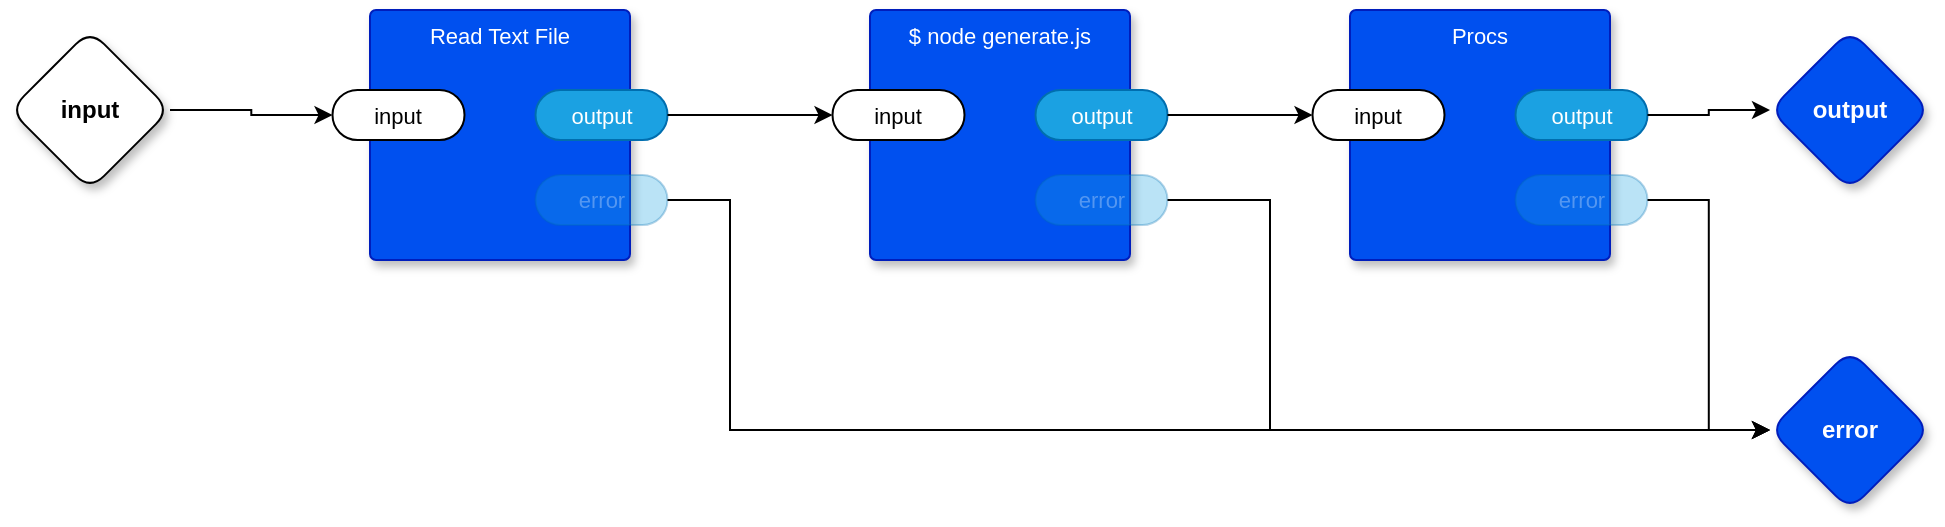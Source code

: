 <mxfile version="22.1.18" type="device" pages="3">
  <diagram name="main" id="m0zTKrYATkNEm8Ja8VeW">
    <mxGraphModel dx="1175" dy="670" grid="1" gridSize="10" guides="1" tooltips="1" connect="1" arrows="1" fold="1" page="1" pageScale="1" pageWidth="850" pageHeight="1100" math="0" shadow="0">
      <root>
        <mxCell id="0" />
        <mxCell id="1" parent="0" />
        <mxCell id="5h2CW9FKoI-fmD1mVUUu-1" value="input" style="rhombus;whiteSpace=wrap;html=1;rounded=1;fontStyle=1;glass=0;sketch=0;fontSize=12;points=[[0,0.5,0,0,0],[0.5,0,0,0,0],[0.5,1,0,0,0],[1,0.5,0,0,0]];shadow=1;fontFamily=Helvetica;fontColor=default;" vertex="1" parent="1">
          <mxGeometry x="40" y="120" width="80" height="80" as="geometry" />
        </mxCell>
        <mxCell id="5h2CW9FKoI-fmD1mVUUu-2" value="output" style="rhombus;whiteSpace=wrap;html=1;rounded=1;fillColor=#0050ef;fontColor=#ffffff;strokeColor=#001DBC;fontStyle=1;glass=0;sketch=0;fontSize=12;points=[[0,0.5,0,0,0],[0.5,0,0,0,0],[0.5,1,0,0,0],[1,0.5,0,0,0]];shadow=1;fontFamily=Helvetica;" vertex="1" parent="1">
          <mxGeometry x="920" y="120" width="80" height="80" as="geometry" />
        </mxCell>
        <mxCell id="5h2CW9FKoI-fmD1mVUUu-3" value="error" style="rhombus;whiteSpace=wrap;html=1;rounded=1;fillColor=#0050ef;fontColor=#ffffff;strokeColor=#001DBC;fontStyle=1;glass=0;sketch=0;fontSize=12;points=[[0,0.5,0,0,0],[0.5,0,0,0,0],[0.5,1,0,0,0],[1,0.5,0,0,0]];shadow=1;fontFamily=Helvetica;" vertex="1" parent="1">
          <mxGeometry x="920" y="280" width="80" height="80" as="geometry" />
        </mxCell>
        <mxCell id="5h2CW9FKoI-fmD1mVUUu-11" value="Read Text File" style="rounded=1;whiteSpace=wrap;html=1;sketch=0;container=1;recursiveResize=0;verticalAlign=top;arcSize=6;fontStyle=0;autosize=0;points=[];absoluteArcSize=1;shadow=1;strokeColor=#001DBC;fillColor=#0050ef;fontColor=#ffffff;fontFamily=Helvetica;fontSize=11;" vertex="1" parent="1">
          <mxGeometry x="220" y="110" width="130" height="125" as="geometry">
            <mxRectangle x="-98" y="-1230" width="99" height="26" as="alternateBounds" />
          </mxGeometry>
        </mxCell>
        <mxCell id="5h2CW9FKoI-fmD1mVUUu-12" value="input" style="rounded=1;whiteSpace=wrap;html=1;sketch=0;points=[[0,0.5,0,0,0],[1,0.5,0,0,0]];arcSize=50;fontFamily=Helvetica;fontSize=11;fontColor=default;" vertex="1" parent="5h2CW9FKoI-fmD1mVUUu-11">
          <mxGeometry x="-18.75" y="40" width="66" height="25" as="geometry" />
        </mxCell>
        <mxCell id="5h2CW9FKoI-fmD1mVUUu-13" value="output" style="rounded=1;whiteSpace=wrap;html=1;sketch=0;points=[[0,0.5,0,0,0],[1,0.5,0,0,0]];fillColor=#1ba1e2;fontColor=#ffffff;strokeColor=#006EAF;arcSize=50;fontFamily=Helvetica;fontSize=11;" vertex="1" parent="5h2CW9FKoI-fmD1mVUUu-11">
          <mxGeometry x="82.75" y="40" width="66" height="25" as="geometry" />
        </mxCell>
        <mxCell id="5h2CW9FKoI-fmD1mVUUu-14" value="error" style="rounded=1;whiteSpace=wrap;sketch=0;points=[[0,0.5,0,0,0],[1,0.5,0,0,0]];fillColor=#1ba1e2;fontColor=#ffffff;strokeColor=#006EAF;arcSize=50;fontFamily=Helvetica;fontSize=11;opacity=30;textOpacity=30;" vertex="1" parent="5h2CW9FKoI-fmD1mVUUu-11">
          <mxGeometry x="82.75" y="82.5" width="66" height="25" as="geometry" />
        </mxCell>
        <mxCell id="5h2CW9FKoI-fmD1mVUUu-15" style="edgeStyle=orthogonalEdgeStyle;rounded=0;orthogonalLoop=1;jettySize=auto;html=1;exitX=1;exitY=0.5;exitDx=0;exitDy=0;exitPerimeter=0;entryX=0;entryY=0.5;entryDx=0;entryDy=0;entryPerimeter=0;" edge="1" parent="1" source="5h2CW9FKoI-fmD1mVUUu-1" target="5h2CW9FKoI-fmD1mVUUu-12">
          <mxGeometry relative="1" as="geometry" />
        </mxCell>
        <mxCell id="5h2CW9FKoI-fmD1mVUUu-17" style="edgeStyle=orthogonalEdgeStyle;rounded=0;orthogonalLoop=1;jettySize=auto;html=1;exitX=1;exitY=0.5;exitDx=0;exitDy=0;exitPerimeter=0;entryX=0;entryY=0.5;entryDx=0;entryDy=0;entryPerimeter=0;" edge="1" parent="1" source="5h2CW9FKoI-fmD1mVUUu-14" target="5h2CW9FKoI-fmD1mVUUu-3">
          <mxGeometry relative="1" as="geometry">
            <Array as="points">
              <mxPoint x="400" y="205" />
              <mxPoint x="400" y="320" />
            </Array>
          </mxGeometry>
        </mxCell>
        <mxCell id="5h2CW9FKoI-fmD1mVUUu-18" value="$ node generate.js" style="rounded=1;whiteSpace=wrap;html=1;sketch=0;container=1;recursiveResize=0;verticalAlign=top;arcSize=6;fontStyle=0;autosize=0;points=[];absoluteArcSize=1;shadow=1;strokeColor=#001DBC;fillColor=#0050ef;fontColor=#ffffff;fontFamily=Helvetica;fontSize=11;" vertex="1" parent="1">
          <mxGeometry x="470" y="110" width="130" height="125" as="geometry">
            <mxRectangle x="-98" y="-1230" width="99" height="26" as="alternateBounds" />
          </mxGeometry>
        </mxCell>
        <mxCell id="5h2CW9FKoI-fmD1mVUUu-19" value="input" style="rounded=1;whiteSpace=wrap;html=1;sketch=0;points=[[0,0.5,0,0,0],[1,0.5,0,0,0]];arcSize=50;fontFamily=Helvetica;fontSize=11;fontColor=default;" vertex="1" parent="5h2CW9FKoI-fmD1mVUUu-18">
          <mxGeometry x="-18.75" y="40" width="66" height="25" as="geometry" />
        </mxCell>
        <mxCell id="5h2CW9FKoI-fmD1mVUUu-20" value="output" style="rounded=1;whiteSpace=wrap;html=1;sketch=0;points=[[0,0.5,0,0,0],[1,0.5,0,0,0]];fillColor=#1ba1e2;fontColor=#ffffff;strokeColor=#006EAF;arcSize=50;fontFamily=Helvetica;fontSize=11;" vertex="1" parent="5h2CW9FKoI-fmD1mVUUu-18">
          <mxGeometry x="82.75" y="40" width="66" height="25" as="geometry" />
        </mxCell>
        <mxCell id="5h2CW9FKoI-fmD1mVUUu-21" value="error" style="rounded=1;whiteSpace=wrap;sketch=0;points=[[0,0.5,0,0,0],[1,0.5,0,0,0]];fillColor=#1ba1e2;fontColor=#ffffff;strokeColor=#006EAF;arcSize=50;fontFamily=Helvetica;fontSize=11;opacity=30;textOpacity=30;" vertex="1" parent="5h2CW9FKoI-fmD1mVUUu-18">
          <mxGeometry x="82.75" y="82.5" width="66" height="25" as="geometry" />
        </mxCell>
        <mxCell id="5h2CW9FKoI-fmD1mVUUu-22" style="edgeStyle=orthogonalEdgeStyle;rounded=0;orthogonalLoop=1;jettySize=auto;html=1;exitX=1;exitY=0.5;exitDx=0;exitDy=0;exitPerimeter=0;entryX=0;entryY=0.5;entryDx=0;entryDy=0;entryPerimeter=0;" edge="1" parent="1" source="5h2CW9FKoI-fmD1mVUUu-13" target="5h2CW9FKoI-fmD1mVUUu-19">
          <mxGeometry relative="1" as="geometry" />
        </mxCell>
        <mxCell id="5h2CW9FKoI-fmD1mVUUu-24" style="edgeStyle=orthogonalEdgeStyle;rounded=0;orthogonalLoop=1;jettySize=auto;html=1;exitX=1;exitY=0.5;exitDx=0;exitDy=0;exitPerimeter=0;entryX=0;entryY=0.5;entryDx=0;entryDy=0;entryPerimeter=0;" edge="1" parent="1" source="5h2CW9FKoI-fmD1mVUUu-21" target="5h2CW9FKoI-fmD1mVUUu-3">
          <mxGeometry relative="1" as="geometry">
            <Array as="points">
              <mxPoint x="670" y="205" />
              <mxPoint x="670" y="320" />
            </Array>
          </mxGeometry>
        </mxCell>
        <mxCell id="5h2CW9FKoI-fmD1mVUUu-29" value="Procs" style="rounded=1;whiteSpace=wrap;html=1;sketch=0;container=1;recursiveResize=0;verticalAlign=top;arcSize=6;fontStyle=0;autosize=0;points=[];absoluteArcSize=1;shadow=1;strokeColor=#001DBC;fillColor=#0050ef;fontColor=#ffffff;fontFamily=Helvetica;fontSize=11;" vertex="1" parent="1">
          <mxGeometry x="710" y="110" width="130" height="125" as="geometry">
            <mxRectangle x="-98" y="-1230" width="99" height="26" as="alternateBounds" />
          </mxGeometry>
        </mxCell>
        <mxCell id="5h2CW9FKoI-fmD1mVUUu-30" value="input" style="rounded=1;whiteSpace=wrap;html=1;sketch=0;points=[[0,0.5,0,0,0],[1,0.5,0,0,0]];arcSize=50;fontFamily=Helvetica;fontSize=11;fontColor=default;" vertex="1" parent="5h2CW9FKoI-fmD1mVUUu-29">
          <mxGeometry x="-18.75" y="40" width="66" height="25" as="geometry" />
        </mxCell>
        <mxCell id="5h2CW9FKoI-fmD1mVUUu-31" value="output" style="rounded=1;whiteSpace=wrap;html=1;sketch=0;points=[[0,0.5,0,0,0],[1,0.5,0,0,0]];fillColor=#1ba1e2;fontColor=#ffffff;strokeColor=#006EAF;arcSize=50;fontFamily=Helvetica;fontSize=11;" vertex="1" parent="5h2CW9FKoI-fmD1mVUUu-29">
          <mxGeometry x="82.75" y="40" width="66" height="25" as="geometry" />
        </mxCell>
        <mxCell id="5h2CW9FKoI-fmD1mVUUu-32" value="error" style="rounded=1;whiteSpace=wrap;sketch=0;points=[[0,0.5,0,0,0],[1,0.5,0,0,0]];fillColor=#1ba1e2;fontColor=#ffffff;strokeColor=#006EAF;arcSize=50;fontFamily=Helvetica;fontSize=11;opacity=30;textOpacity=30;" vertex="1" parent="5h2CW9FKoI-fmD1mVUUu-29">
          <mxGeometry x="82.75" y="82.5" width="66" height="25" as="geometry" />
        </mxCell>
        <mxCell id="5h2CW9FKoI-fmD1mVUUu-33" style="edgeStyle=orthogonalEdgeStyle;rounded=0;orthogonalLoop=1;jettySize=auto;html=1;exitX=1;exitY=0.5;exitDx=0;exitDy=0;exitPerimeter=0;entryX=0;entryY=0.5;entryDx=0;entryDy=0;entryPerimeter=0;" edge="1" parent="1" source="5h2CW9FKoI-fmD1mVUUu-20" target="5h2CW9FKoI-fmD1mVUUu-30">
          <mxGeometry relative="1" as="geometry" />
        </mxCell>
        <mxCell id="5h2CW9FKoI-fmD1mVUUu-34" style="edgeStyle=orthogonalEdgeStyle;rounded=0;orthogonalLoop=1;jettySize=auto;html=1;exitX=1;exitY=0.5;exitDx=0;exitDy=0;exitPerimeter=0;entryX=0;entryY=0.5;entryDx=0;entryDy=0;entryPerimeter=0;" edge="1" parent="1" source="5h2CW9FKoI-fmD1mVUUu-32" target="5h2CW9FKoI-fmD1mVUUu-3">
          <mxGeometry relative="1" as="geometry" />
        </mxCell>
        <mxCell id="5h2CW9FKoI-fmD1mVUUu-35" style="edgeStyle=orthogonalEdgeStyle;rounded=0;orthogonalLoop=1;jettySize=auto;html=1;exitX=1;exitY=0.5;exitDx=0;exitDy=0;exitPerimeter=0;" edge="1" parent="1" source="5h2CW9FKoI-fmD1mVUUu-31" target="5h2CW9FKoI-fmD1mVUUu-2">
          <mxGeometry relative="1" as="geometry" />
        </mxCell>
      </root>
    </mxGraphModel>
  </diagram>
  <diagram id="tdX2_95LEIDNDVLNdQ2E" name="...">
    <mxGraphModel dx="1114" dy="693" grid="1" gridSize="10" guides="1" tooltips="1" connect="1" arrows="1" fold="1" page="1" pageScale="1" pageWidth="850" pageHeight="1100" math="0" shadow="0">
      <root>
        <mxCell id="0" />
        <mxCell id="1" parent="0" />
      </root>
    </mxGraphModel>
  </diagram>
  <diagram id="jwQVoXIEcsgtjx9Dtv9o" name="Procs">
    <mxGraphModel dx="560" dy="319" grid="1" gridSize="10" guides="1" tooltips="1" connect="1" arrows="1" fold="1" page="1" pageScale="1" pageWidth="850" pageHeight="1100" math="0" shadow="0">
      <root>
        <mxCell id="0" />
        <mxCell id="1" parent="0" />
        <mxCell id="JlSsTO4XIFYCjEnVjJYm-14" style="edgeStyle=orthogonalEdgeStyle;rounded=0;orthogonalLoop=1;jettySize=auto;html=1;exitX=1;exitY=0.5;exitDx=0;exitDy=0;exitPerimeter=0;" edge="1" parent="1" source="JlSsTO4XIFYCjEnVjJYm-1" target="JlSsTO4XIFYCjEnVjJYm-7">
          <mxGeometry relative="1" as="geometry" />
        </mxCell>
        <mxCell id="JlSsTO4XIFYCjEnVjJYm-1" value="input" style="rhombus;whiteSpace=wrap;html=1;rounded=1;fontStyle=1;glass=0;sketch=0;fontSize=12;points=[[0,0.5,0,0,0],[0.5,0,0,0,0],[0.5,1,0,0,0],[1,0.5,0,0,0]];shadow=1;fontFamily=Helvetica;fontColor=default;" vertex="1" parent="1">
          <mxGeometry y="280" width="80" height="80" as="geometry" />
        </mxCell>
        <mxCell id="JlSsTO4XIFYCjEnVjJYm-2" value="Transpile" style="rounded=1;whiteSpace=wrap;html=1;sketch=0;container=1;recursiveResize=0;verticalAlign=top;arcSize=6;fontStyle=1;autosize=0;points=[];absoluteArcSize=1;shadow=1;strokeColor=#001DBC;fillColor=#0050ef;fontColor=#ffffff;fontFamily=Helvetica;fontSize=11;" vertex="1" parent="1">
          <mxGeometry x="400" y="140" width="130" height="210" as="geometry">
            <mxRectangle x="-98" y="-1230" width="99" height="26" as="alternateBounds" />
          </mxGeometry>
        </mxCell>
        <mxCell id="JlSsTO4XIFYCjEnVjJYm-3" value="ohmfn" style="rounded=1;whiteSpace=wrap;html=1;sketch=0;points=[[0,0.5,0,0,0],[1,0.5,0,0,0]];arcSize=50;fontFamily=Helvetica;fontSize=11;fontColor=default;fontStyle=0" vertex="1" parent="JlSsTO4XIFYCjEnVjJYm-2">
          <mxGeometry x="-17" y="57.5" width="66" height="25" as="geometry" />
        </mxCell>
        <mxCell id="JlSsTO4XIFYCjEnVjJYm-4" value="output" style="rounded=1;whiteSpace=wrap;html=1;sketch=0;points=[[0,0.5,0,0,0],[1,0.5,0,0,0]];fillColor=#1ba1e2;fontColor=#ffffff;strokeColor=#006EAF;arcSize=50;fontFamily=Helvetica;fontSize=11;" vertex="1" parent="JlSsTO4XIFYCjEnVjJYm-2">
          <mxGeometry x="84.75" y="27.5" width="66" height="25" as="geometry" />
        </mxCell>
        <mxCell id="JlSsTO4XIFYCjEnVjJYm-5" value="error" style="rounded=1;whiteSpace=wrap;html=1;sketch=0;points=[[0,0.5,0,0,0],[1,0.5,0,0,0]];fillColor=#1ba1e2;fontColor=#ffffff;strokeColor=#006EAF;arcSize=50;fontFamily=Helvetica;fontSize=11;" vertex="1" parent="JlSsTO4XIFYCjEnVjJYm-2">
          <mxGeometry x="84.75" y="70" width="66" height="25" as="geometry" />
        </mxCell>
        <mxCell id="JlSsTO4XIFYCjEnVjJYm-6" value="rwrfn" style="rounded=1;whiteSpace=wrap;html=1;sketch=0;points=[[0,0.5,0,0,0],[1,0.5,0,0,0]];arcSize=50;fontFamily=Helvetica;fontSize=11;fontColor=default;" vertex="1" parent="JlSsTO4XIFYCjEnVjJYm-2">
          <mxGeometry x="-17" y="90" width="66" height="25" as="geometry" />
        </mxCell>
        <mxCell id="JlSsTO4XIFYCjEnVjJYm-7" value="input" style="rounded=1;whiteSpace=wrap;html=1;sketch=0;points=[[0,0.5,0,0,0],[1,0.5,0,0,0]];arcSize=50;fontFamily=Helvetica;fontSize=11;fontColor=default;" vertex="1" parent="JlSsTO4XIFYCjEnVjJYm-2">
          <mxGeometry x="-17" y="165" width="66" height="25" as="geometry" />
        </mxCell>
        <mxCell id="JlSsTO4XIFYCjEnVjJYm-8" value="grammar name" style="rounded=1;whiteSpace=wrap;html=1;sketch=0;points=[[0,0.5,0,0,0],[1,0.5,0,0,0]];arcSize=50;fontFamily=Helvetica;fontSize=11;fontColor=default;" vertex="1" parent="JlSsTO4XIFYCjEnVjJYm-2">
          <mxGeometry x="-16" y="27.5" width="66" height="25" as="geometry" />
        </mxCell>
        <mxCell id="JlSsTO4XIFYCjEnVjJYm-9" value="rwrsupportfn" style="rounded=1;whiteSpace=wrap;html=1;sketch=0;points=[[0,0.5,0,0,0],[1,0.5,0,0,0]];arcSize=50;fontFamily=Helvetica;fontSize=11;fontColor=default;" vertex="1" parent="JlSsTO4XIFYCjEnVjJYm-2">
          <mxGeometry x="-17" y="120" width="66" height="25" as="geometry" />
        </mxCell>
        <mxCell id="JlSsTO4XIFYCjEnVjJYm-10" value="output" style="rhombus;whiteSpace=wrap;html=1;rounded=1;fillColor=#0050ef;fontColor=#ffffff;strokeColor=#001DBC;fontStyle=1;glass=0;sketch=0;fontSize=12;points=[[0,0.5,0,0,0],[0.5,0,0,0,0],[0.5,1,0,0,0],[1,0.5,0,0,0]];shadow=1;fontFamily=Helvetica;" vertex="1" parent="1">
          <mxGeometry x="880" y="22.5" width="80" height="80" as="geometry" />
        </mxCell>
        <mxCell id="JlSsTO4XIFYCjEnVjJYm-11" value="error" style="rhombus;whiteSpace=wrap;html=1;rounded=1;fillColor=#0050ef;fontColor=#ffffff;strokeColor=#001DBC;fontStyle=1;glass=0;sketch=0;fontSize=12;points=[[0,0.5,0,0,0],[0.5,0,0,0,0],[0.5,1,0,0,0],[1,0.5,0,0,0]];shadow=1;fontFamily=Helvetica;" vertex="1" parent="1">
          <mxGeometry x="880" y="280" width="80" height="80" as="geometry" />
        </mxCell>
        <mxCell id="JlSsTO4XIFYCjEnVjJYm-13" style="edgeStyle=orthogonalEdgeStyle;rounded=0;orthogonalLoop=1;jettySize=auto;html=1;exitX=1;exitY=0.5;exitDx=0;exitDy=0;exitPerimeter=0;entryX=0;entryY=0.5;entryDx=0;entryDy=0;entryPerimeter=0;" edge="1" parent="1" source="JlSsTO4XIFYCjEnVjJYm-5" target="JlSsTO4XIFYCjEnVjJYm-11">
          <mxGeometry relative="1" as="geometry">
            <Array as="points">
              <mxPoint x="820" y="223" />
              <mxPoint x="820" y="320" />
            </Array>
          </mxGeometry>
        </mxCell>
        <mxCell id="JlSsTO4XIFYCjEnVjJYm-15" value="&#39;null.js&#39;" style="rounded=1;whiteSpace=wrap;html=1;sketch=0;container=1;recursiveResize=0;verticalAlign=middle;arcSize=6;fontStyle=1;autosize=0;points=[];absoluteArcSize=1;shadow=0;strokeColor=#6c8ebf;fillColor=#dae8fc;fontFamily=Helvetica;fontSize=11;gradientColor=#E6E6E6;fontColor=default;" vertex="1" parent="1">
          <mxGeometry x="160" y="260" width="110" height="20" as="geometry">
            <mxRectangle x="-98" y="-1230" width="99" height="26" as="alternateBounds" />
          </mxGeometry>
        </mxCell>
        <mxCell id="JlSsTO4XIFYCjEnVjJYm-16" value="⍺" style="rounded=1;whiteSpace=wrap;html=1;sketch=0;points=[[0,0.5,0,0,0],[1,0.5,0,0,0]];arcSize=50;fontFamily=Helvetica;fontSize=11;fontColor=default;" vertex="1" parent="JlSsTO4XIFYCjEnVjJYm-15">
          <mxGeometry x="100" y="3.75" width="20" height="12.5" as="geometry" />
        </mxCell>
        <mxCell id="JlSsTO4XIFYCjEnVjJYm-17" value="⍺" style="rounded=1;whiteSpace=wrap;html=1;sketch=0;points=[[0,0.5,0,0,0],[1,0.5,0,0,0]];arcSize=50;fontFamily=Helvetica;fontSize=11;fontColor=default;" vertex="1" parent="JlSsTO4XIFYCjEnVjJYm-15">
          <mxGeometry x="-10" y="3.75" width="20" height="12.5" as="geometry" />
        </mxCell>
        <mxCell id="JlSsTO4XIFYCjEnVjJYm-18" value="&#39;procs.rwr&#39;" style="rounded=1;whiteSpace=wrap;html=1;sketch=0;container=1;recursiveResize=0;verticalAlign=middle;arcSize=6;fontStyle=0;autosize=0;points=[];absoluteArcSize=1;shadow=0;strokeColor=#6c8ebf;fillColor=#dae8fc;fontFamily=Helvetica;fontSize=11;gradientColor=#E6E6E6;fontColor=default;" vertex="1" parent="1">
          <mxGeometry x="145" y="220" width="155" height="20" as="geometry">
            <mxRectangle x="-98" y="-1230" width="99" height="26" as="alternateBounds" />
          </mxGeometry>
        </mxCell>
        <mxCell id="JlSsTO4XIFYCjEnVjJYm-19" value="⍺" style="rounded=1;whiteSpace=wrap;html=1;sketch=0;points=[[0,0.5,0,0,0],[1,0.5,0,0,0]];arcSize=50;fontFamily=Helvetica;fontSize=11;fontColor=default;" vertex="1" parent="JlSsTO4XIFYCjEnVjJYm-18">
          <mxGeometry x="145" y="3.75" width="20" height="12.5" as="geometry" />
        </mxCell>
        <mxCell id="JlSsTO4XIFYCjEnVjJYm-20" value="⍺" style="rounded=1;whiteSpace=wrap;html=1;sketch=0;points=[[0,0.5,0,0,0],[1,0.5,0,0,0]];arcSize=50;fontFamily=Helvetica;fontSize=11;fontColor=default;" vertex="1" parent="JlSsTO4XIFYCjEnVjJYm-18">
          <mxGeometry x="-10" y="3.75" width="20" height="12.5" as="geometry" />
        </mxCell>
        <mxCell id="JlSsTO4XIFYCjEnVjJYm-27" value="&#39;procs.ohm&#39;" style="rounded=1;whiteSpace=wrap;html=1;sketch=0;container=1;recursiveResize=0;verticalAlign=middle;arcSize=6;fontStyle=0;autosize=0;points=[];absoluteArcSize=1;shadow=0;strokeColor=#6c8ebf;fillColor=#dae8fc;fontFamily=Helvetica;fontSize=11;gradientColor=#E6E6E6;fontColor=default;" vertex="1" parent="1">
          <mxGeometry x="145" y="180" width="155" height="20" as="geometry">
            <mxRectangle x="-98" y="-1230" width="99" height="26" as="alternateBounds" />
          </mxGeometry>
        </mxCell>
        <mxCell id="JlSsTO4XIFYCjEnVjJYm-28" value="⍺" style="rounded=1;whiteSpace=wrap;html=1;sketch=0;points=[[0,0.5,0,0,0],[1,0.5,0,0,0]];arcSize=50;fontFamily=Helvetica;fontSize=11;fontColor=default;" vertex="1" parent="JlSsTO4XIFYCjEnVjJYm-27">
          <mxGeometry x="145" y="3.75" width="20" height="12.5" as="geometry" />
        </mxCell>
        <mxCell id="JlSsTO4XIFYCjEnVjJYm-29" value="⍺" style="rounded=1;whiteSpace=wrap;html=1;sketch=0;points=[[0,0.5,0,0,0],[1,0.5,0,0,0]];arcSize=50;fontFamily=Helvetica;fontSize=11;fontColor=default;" vertex="1" parent="JlSsTO4XIFYCjEnVjJYm-27">
          <mxGeometry x="-10" y="3.75" width="20" height="12.5" as="geometry" />
        </mxCell>
        <mxCell id="JlSsTO4XIFYCjEnVjJYm-30" value="&#39;procs&#39;" style="rounded=1;whiteSpace=wrap;html=1;sketch=0;container=1;recursiveResize=0;verticalAlign=middle;arcSize=6;fontStyle=0;autosize=0;points=[];absoluteArcSize=1;shadow=0;strokeColor=#6c8ebf;fillColor=#dae8fc;fontFamily=Helvetica;fontSize=11;gradientColor=#E6E6E6;fontColor=default;" vertex="1" parent="1">
          <mxGeometry x="145" y="140" width="155" height="20" as="geometry">
            <mxRectangle x="-98" y="-1230" width="99" height="26" as="alternateBounds" />
          </mxGeometry>
        </mxCell>
        <mxCell id="JlSsTO4XIFYCjEnVjJYm-31" value="⍺" style="rounded=1;whiteSpace=wrap;html=1;sketch=0;points=[[0,0.5,0,0,0],[1,0.5,0,0,0]];arcSize=50;fontFamily=Helvetica;fontSize=11;fontColor=default;" vertex="1" parent="JlSsTO4XIFYCjEnVjJYm-30">
          <mxGeometry x="145" y="3.75" width="20" height="12.5" as="geometry" />
        </mxCell>
        <mxCell id="JlSsTO4XIFYCjEnVjJYm-32" value="⍺" style="rounded=1;whiteSpace=wrap;html=1;sketch=0;points=[[0,0.5,0,0,0],[1,0.5,0,0,0]];arcSize=50;fontFamily=Helvetica;fontSize=11;fontColor=default;" vertex="1" parent="JlSsTO4XIFYCjEnVjJYm-30">
          <mxGeometry x="-10" y="3.75" width="20" height="12.5" as="geometry" />
        </mxCell>
        <mxCell id="JlSsTO4XIFYCjEnVjJYm-33" style="edgeStyle=orthogonalEdgeStyle;rounded=0;orthogonalLoop=1;jettySize=auto;html=1;exitX=1;exitY=0.5;exitDx=0;exitDy=0;exitPerimeter=0;entryX=0;entryY=0.5;entryDx=0;entryDy=0;entryPerimeter=0;" edge="1" parent="1" source="JlSsTO4XIFYCjEnVjJYm-16" target="JlSsTO4XIFYCjEnVjJYm-9">
          <mxGeometry relative="1" as="geometry" />
        </mxCell>
        <mxCell id="JlSsTO4XIFYCjEnVjJYm-34" style="edgeStyle=orthogonalEdgeStyle;rounded=0;orthogonalLoop=1;jettySize=auto;html=1;exitX=1;exitY=0.5;exitDx=0;exitDy=0;exitPerimeter=0;entryX=0;entryY=0.5;entryDx=0;entryDy=0;entryPerimeter=0;" edge="1" parent="1" source="JlSsTO4XIFYCjEnVjJYm-19" target="JlSsTO4XIFYCjEnVjJYm-6">
          <mxGeometry relative="1" as="geometry" />
        </mxCell>
        <mxCell id="JlSsTO4XIFYCjEnVjJYm-35" style="edgeStyle=orthogonalEdgeStyle;rounded=0;orthogonalLoop=1;jettySize=auto;html=1;exitX=1;exitY=0.5;exitDx=0;exitDy=0;exitPerimeter=0;entryX=0;entryY=0.5;entryDx=0;entryDy=0;entryPerimeter=0;" edge="1" parent="1" source="JlSsTO4XIFYCjEnVjJYm-28" target="JlSsTO4XIFYCjEnVjJYm-3">
          <mxGeometry relative="1" as="geometry" />
        </mxCell>
        <mxCell id="JlSsTO4XIFYCjEnVjJYm-36" style="edgeStyle=orthogonalEdgeStyle;rounded=0;orthogonalLoop=1;jettySize=auto;html=1;exitX=1;exitY=0.5;exitDx=0;exitDy=0;exitPerimeter=0;entryX=0;entryY=0.5;entryDx=0;entryDy=0;entryPerimeter=0;" edge="1" parent="1" source="JlSsTO4XIFYCjEnVjJYm-31" target="JlSsTO4XIFYCjEnVjJYm-8">
          <mxGeometry relative="1" as="geometry" />
        </mxCell>
        <mxCell id="JlSsTO4XIFYCjEnVjJYm-37" style="edgeStyle=orthogonalEdgeStyle;rounded=0;orthogonalLoop=1;jettySize=auto;html=1;exitX=1;exitY=0.5;exitDx=0;exitDy=0;exitPerimeter=0;entryX=0;entryY=0.5;entryDx=0;entryDy=0;entryPerimeter=0;" edge="1" parent="1" source="JlSsTO4XIFYCjEnVjJYm-1" target="JlSsTO4XIFYCjEnVjJYm-17">
          <mxGeometry relative="1" as="geometry">
            <Array as="points">
              <mxPoint x="110" y="320" />
              <mxPoint x="110" y="270" />
            </Array>
          </mxGeometry>
        </mxCell>
        <mxCell id="JlSsTO4XIFYCjEnVjJYm-38" style="edgeStyle=orthogonalEdgeStyle;rounded=0;orthogonalLoop=1;jettySize=auto;html=1;entryX=0;entryY=0.5;entryDx=0;entryDy=0;entryPerimeter=0;" edge="1" parent="1" source="JlSsTO4XIFYCjEnVjJYm-1" target="JlSsTO4XIFYCjEnVjJYm-20">
          <mxGeometry relative="1" as="geometry">
            <Array as="points">
              <mxPoint x="110" y="320" />
              <mxPoint x="110" y="230" />
            </Array>
          </mxGeometry>
        </mxCell>
        <mxCell id="JlSsTO4XIFYCjEnVjJYm-39" style="edgeStyle=orthogonalEdgeStyle;rounded=0;orthogonalLoop=1;jettySize=auto;html=1;exitX=1;exitY=0.5;exitDx=0;exitDy=0;exitPerimeter=0;entryX=0;entryY=0.5;entryDx=0;entryDy=0;entryPerimeter=0;" edge="1" parent="1" source="JlSsTO4XIFYCjEnVjJYm-1" target="JlSsTO4XIFYCjEnVjJYm-29">
          <mxGeometry relative="1" as="geometry" />
        </mxCell>
        <mxCell id="JlSsTO4XIFYCjEnVjJYm-40" style="edgeStyle=orthogonalEdgeStyle;rounded=0;orthogonalLoop=1;jettySize=auto;html=1;entryX=0;entryY=0.5;entryDx=0;entryDy=0;entryPerimeter=0;" edge="1" parent="1" source="JlSsTO4XIFYCjEnVjJYm-1" target="JlSsTO4XIFYCjEnVjJYm-32">
          <mxGeometry relative="1" as="geometry" />
        </mxCell>
        <mxCell id="5VEsYUDmTMtue9X_LmN_-1" value="stringconcat" style="rounded=1;whiteSpace=wrap;html=1;sketch=0;container=1;recursiveResize=0;verticalAlign=top;arcSize=6;fontStyle=1;autosize=0;points=[];absoluteArcSize=1;shadow=1;strokeColor=#001DBC;fillColor=#DAE8FC;fontColor=#ffffff;gradientColor=#0050EF;" vertex="1" parent="1">
          <mxGeometry x="630" y="20" width="130" height="120" as="geometry">
            <mxRectangle x="-98" y="-1230" width="99" height="26" as="alternateBounds" />
          </mxGeometry>
        </mxCell>
        <mxCell id="5VEsYUDmTMtue9X_LmN_-2" value="2" style="rounded=1;whiteSpace=wrap;html=1;sketch=0;points=[[0,0.5,0,0,0],[1,0.5,0,0,0]];arcSize=50;" vertex="1" parent="5VEsYUDmTMtue9X_LmN_-1">
          <mxGeometry x="-20" y="77.5" width="66" height="25" as="geometry" />
        </mxCell>
        <mxCell id="5VEsYUDmTMtue9X_LmN_-3" value="1" style="rounded=1;whiteSpace=wrap;html=1;sketch=0;points=[[0,0.5,0,0,0],[1,0.5,0,0,0]];arcSize=50;" vertex="1" parent="5VEsYUDmTMtue9X_LmN_-1">
          <mxGeometry x="-20" y="30" width="66" height="25" as="geometry" />
        </mxCell>
        <mxCell id="5VEsYUDmTMtue9X_LmN_-4" value="output" style="rounded=1;whiteSpace=wrap;html=1;sketch=0;points=[[0,0.5,0,0,0],[1,0.5,0,0,0]];fillColor=#1ba1e2;fontColor=#ffffff;strokeColor=#006EAF;arcSize=50;" vertex="1" parent="5VEsYUDmTMtue9X_LmN_-1">
          <mxGeometry x="90" y="30" width="66" height="25" as="geometry" />
        </mxCell>
        <mxCell id="5VEsYUDmTMtue9X_LmN_-5" value="2" style="rounded=1;whiteSpace=wrap;html=1;sketch=0;points=[[0,0.5,0,0,0],[1,0.5,0,0,0]];fillColor=#1ba1e2;fontColor=#ffffff;strokeColor=#006EAF;arcSize=50;opacity=30;textOpacity=30;" vertex="1" parent="5VEsYUDmTMtue9X_LmN_-1">
          <mxGeometry x="90" y="72.5" width="66" height="25" as="geometry" />
        </mxCell>
        <mxCell id="5VEsYUDmTMtue9X_LmN_-6" style="edgeStyle=orthogonalEdgeStyle;rounded=0;orthogonalLoop=1;jettySize=auto;html=1;exitX=1;exitY=0.5;exitDx=0;exitDy=0;exitPerimeter=0;entryX=0;entryY=0.5;entryDx=0;entryDy=0;entryPerimeter=0;" edge="1" parent="1" source="5VEsYUDmTMtue9X_LmN_-4" target="JlSsTO4XIFYCjEnVjJYm-10">
          <mxGeometry relative="1" as="geometry" />
        </mxCell>
        <mxCell id="5VEsYUDmTMtue9X_LmN_-8" style="edgeStyle=orthogonalEdgeStyle;rounded=0;orthogonalLoop=1;jettySize=auto;html=1;entryX=0;entryY=0.5;entryDx=0;entryDy=0;entryPerimeter=0;" edge="1" parent="1" source="JlSsTO4XIFYCjEnVjJYm-4" target="5VEsYUDmTMtue9X_LmN_-2">
          <mxGeometry relative="1" as="geometry" />
        </mxCell>
        <mxCell id="5VEsYUDmTMtue9X_LmN_-13" style="edgeStyle=orthogonalEdgeStyle;rounded=0;orthogonalLoop=1;jettySize=auto;html=1;exitX=1;exitY=0.5;exitDx=0;exitDy=0;exitPerimeter=0;entryX=0;entryY=0.5;entryDx=0;entryDy=0;entryPerimeter=0;" edge="1" parent="1" source="JlSsTO4XIFYCjEnVjJYm-1" target="5VEsYUDmTMtue9X_LmN_-23">
          <mxGeometry relative="1" as="geometry">
            <mxPoint x="135" y="62.5" as="targetPoint" />
          </mxGeometry>
        </mxCell>
        <mxCell id="5VEsYUDmTMtue9X_LmN_-14" style="edgeStyle=orthogonalEdgeStyle;rounded=0;orthogonalLoop=1;jettySize=auto;html=1;exitX=1;exitY=0.5;exitDx=0;exitDy=0;exitPerimeter=0;" edge="1" parent="1" source="5VEsYUDmTMtue9X_LmN_-22" target="5VEsYUDmTMtue9X_LmN_-3">
          <mxGeometry relative="1" as="geometry">
            <mxPoint x="310" y="62.5" as="sourcePoint" />
          </mxGeometry>
        </mxCell>
        <mxCell id="5VEsYUDmTMtue9X_LmN_-20" style="edgeStyle=orthogonalEdgeStyle;rounded=0;orthogonalLoop=1;jettySize=auto;html=1;exitX=1;exitY=0.5;exitDx=0;exitDy=0;exitPerimeter=0;entryX=0;entryY=0.5;entryDx=0;entryDy=0;entryPerimeter=0;" edge="1" parent="1" source="5VEsYUDmTMtue9X_LmN_-5" target="JlSsTO4XIFYCjEnVjJYm-11">
          <mxGeometry relative="1" as="geometry">
            <Array as="points">
              <mxPoint x="820" y="105" />
              <mxPoint x="820" y="320" />
            </Array>
          </mxGeometry>
        </mxCell>
        <mxCell id="5VEsYUDmTMtue9X_LmN_-21" value="&#39;package generated&lt;br&gt;&#39;" style="rounded=1;whiteSpace=wrap;html=1;sketch=0;container=1;recursiveResize=0;verticalAlign=middle;arcSize=6;fontStyle=0;autosize=0;points=[];absoluteArcSize=1;shadow=0;strokeColor=#6c8ebf;fillColor=#dae8fc;fontFamily=Helvetica;fontSize=11;gradientColor=#E6E6E6;fontColor=default;" vertex="1" parent="1">
          <mxGeometry x="145" y="52.5" width="155" height="20" as="geometry">
            <mxRectangle x="-98" y="-1230" width="99" height="26" as="alternateBounds" />
          </mxGeometry>
        </mxCell>
        <mxCell id="5VEsYUDmTMtue9X_LmN_-22" value="⍺" style="rounded=1;whiteSpace=wrap;html=1;sketch=0;points=[[0,0.5,0,0,0],[1,0.5,0,0,0]];arcSize=50;fontFamily=Helvetica;fontSize=11;fontColor=default;" vertex="1" parent="5VEsYUDmTMtue9X_LmN_-21">
          <mxGeometry x="145" y="3.75" width="20" height="12.5" as="geometry" />
        </mxCell>
        <mxCell id="5VEsYUDmTMtue9X_LmN_-23" value="⍺" style="rounded=1;whiteSpace=wrap;html=1;sketch=0;points=[[0,0.5,0,0,0],[1,0.5,0,0,0]];arcSize=50;fontFamily=Helvetica;fontSize=11;fontColor=default;" vertex="1" parent="5VEsYUDmTMtue9X_LmN_-21">
          <mxGeometry x="-10" y="3.75" width="20" height="12.5" as="geometry" />
        </mxCell>
      </root>
    </mxGraphModel>
  </diagram>
</mxfile>
